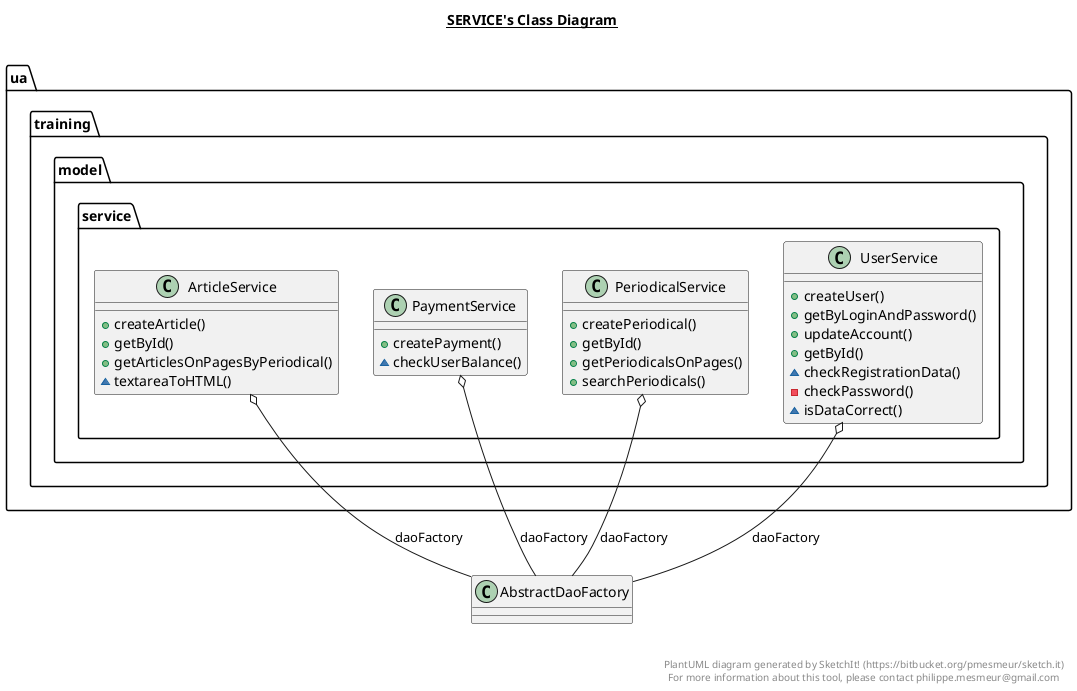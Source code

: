 @startuml

title __SERVICE's Class Diagram__\n

  package ua.training.model.service {
    class ArticleService {
        + createArticle()
        + getById()
        + getArticlesOnPagesByPeriodical()
        ~ textareaToHTML()
    }
  }
  

  package ua.training.model.service {
    class PaymentService {
        + createPayment()
        ~ checkUserBalance()
    }
  }
  

  package ua.training.model.service {
    class PeriodicalService {
        + createPeriodical()
        + getById()
        + getPeriodicalsOnPages()
        + searchPeriodicals()
    }
  }
  

  package ua.training.model.service {
    class UserService {
        + createUser()
        + getByLoginAndPassword()
        + updateAccount()
        + getById()
        ~ checkRegistrationData()
        - checkPassword()
        ~ isDataCorrect()
    }
  }
  

  ArticleService o-- AbstractDaoFactory : daoFactory
  PaymentService o-- AbstractDaoFactory : daoFactory
  PeriodicalService o-- AbstractDaoFactory : daoFactory
  UserService o-- AbstractDaoFactory : daoFactory


right footer


PlantUML diagram generated by SketchIt! (https://bitbucket.org/pmesmeur/sketch.it)
For more information about this tool, please contact philippe.mesmeur@gmail.com
endfooter

@enduml
